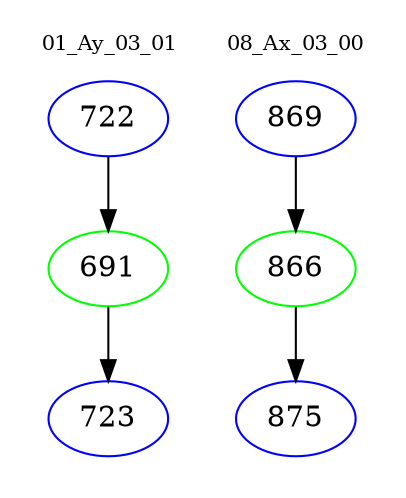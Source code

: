 digraph{
subgraph cluster_0 {
color = white
label = "01_Ay_03_01";
fontsize=10;
T0_722 [label="722", color="blue"]
T0_722 -> T0_691 [color="black"]
T0_691 [label="691", color="green"]
T0_691 -> T0_723 [color="black"]
T0_723 [label="723", color="blue"]
}
subgraph cluster_1 {
color = white
label = "08_Ax_03_00";
fontsize=10;
T1_869 [label="869", color="blue"]
T1_869 -> T1_866 [color="black"]
T1_866 [label="866", color="green"]
T1_866 -> T1_875 [color="black"]
T1_875 [label="875", color="blue"]
}
}

